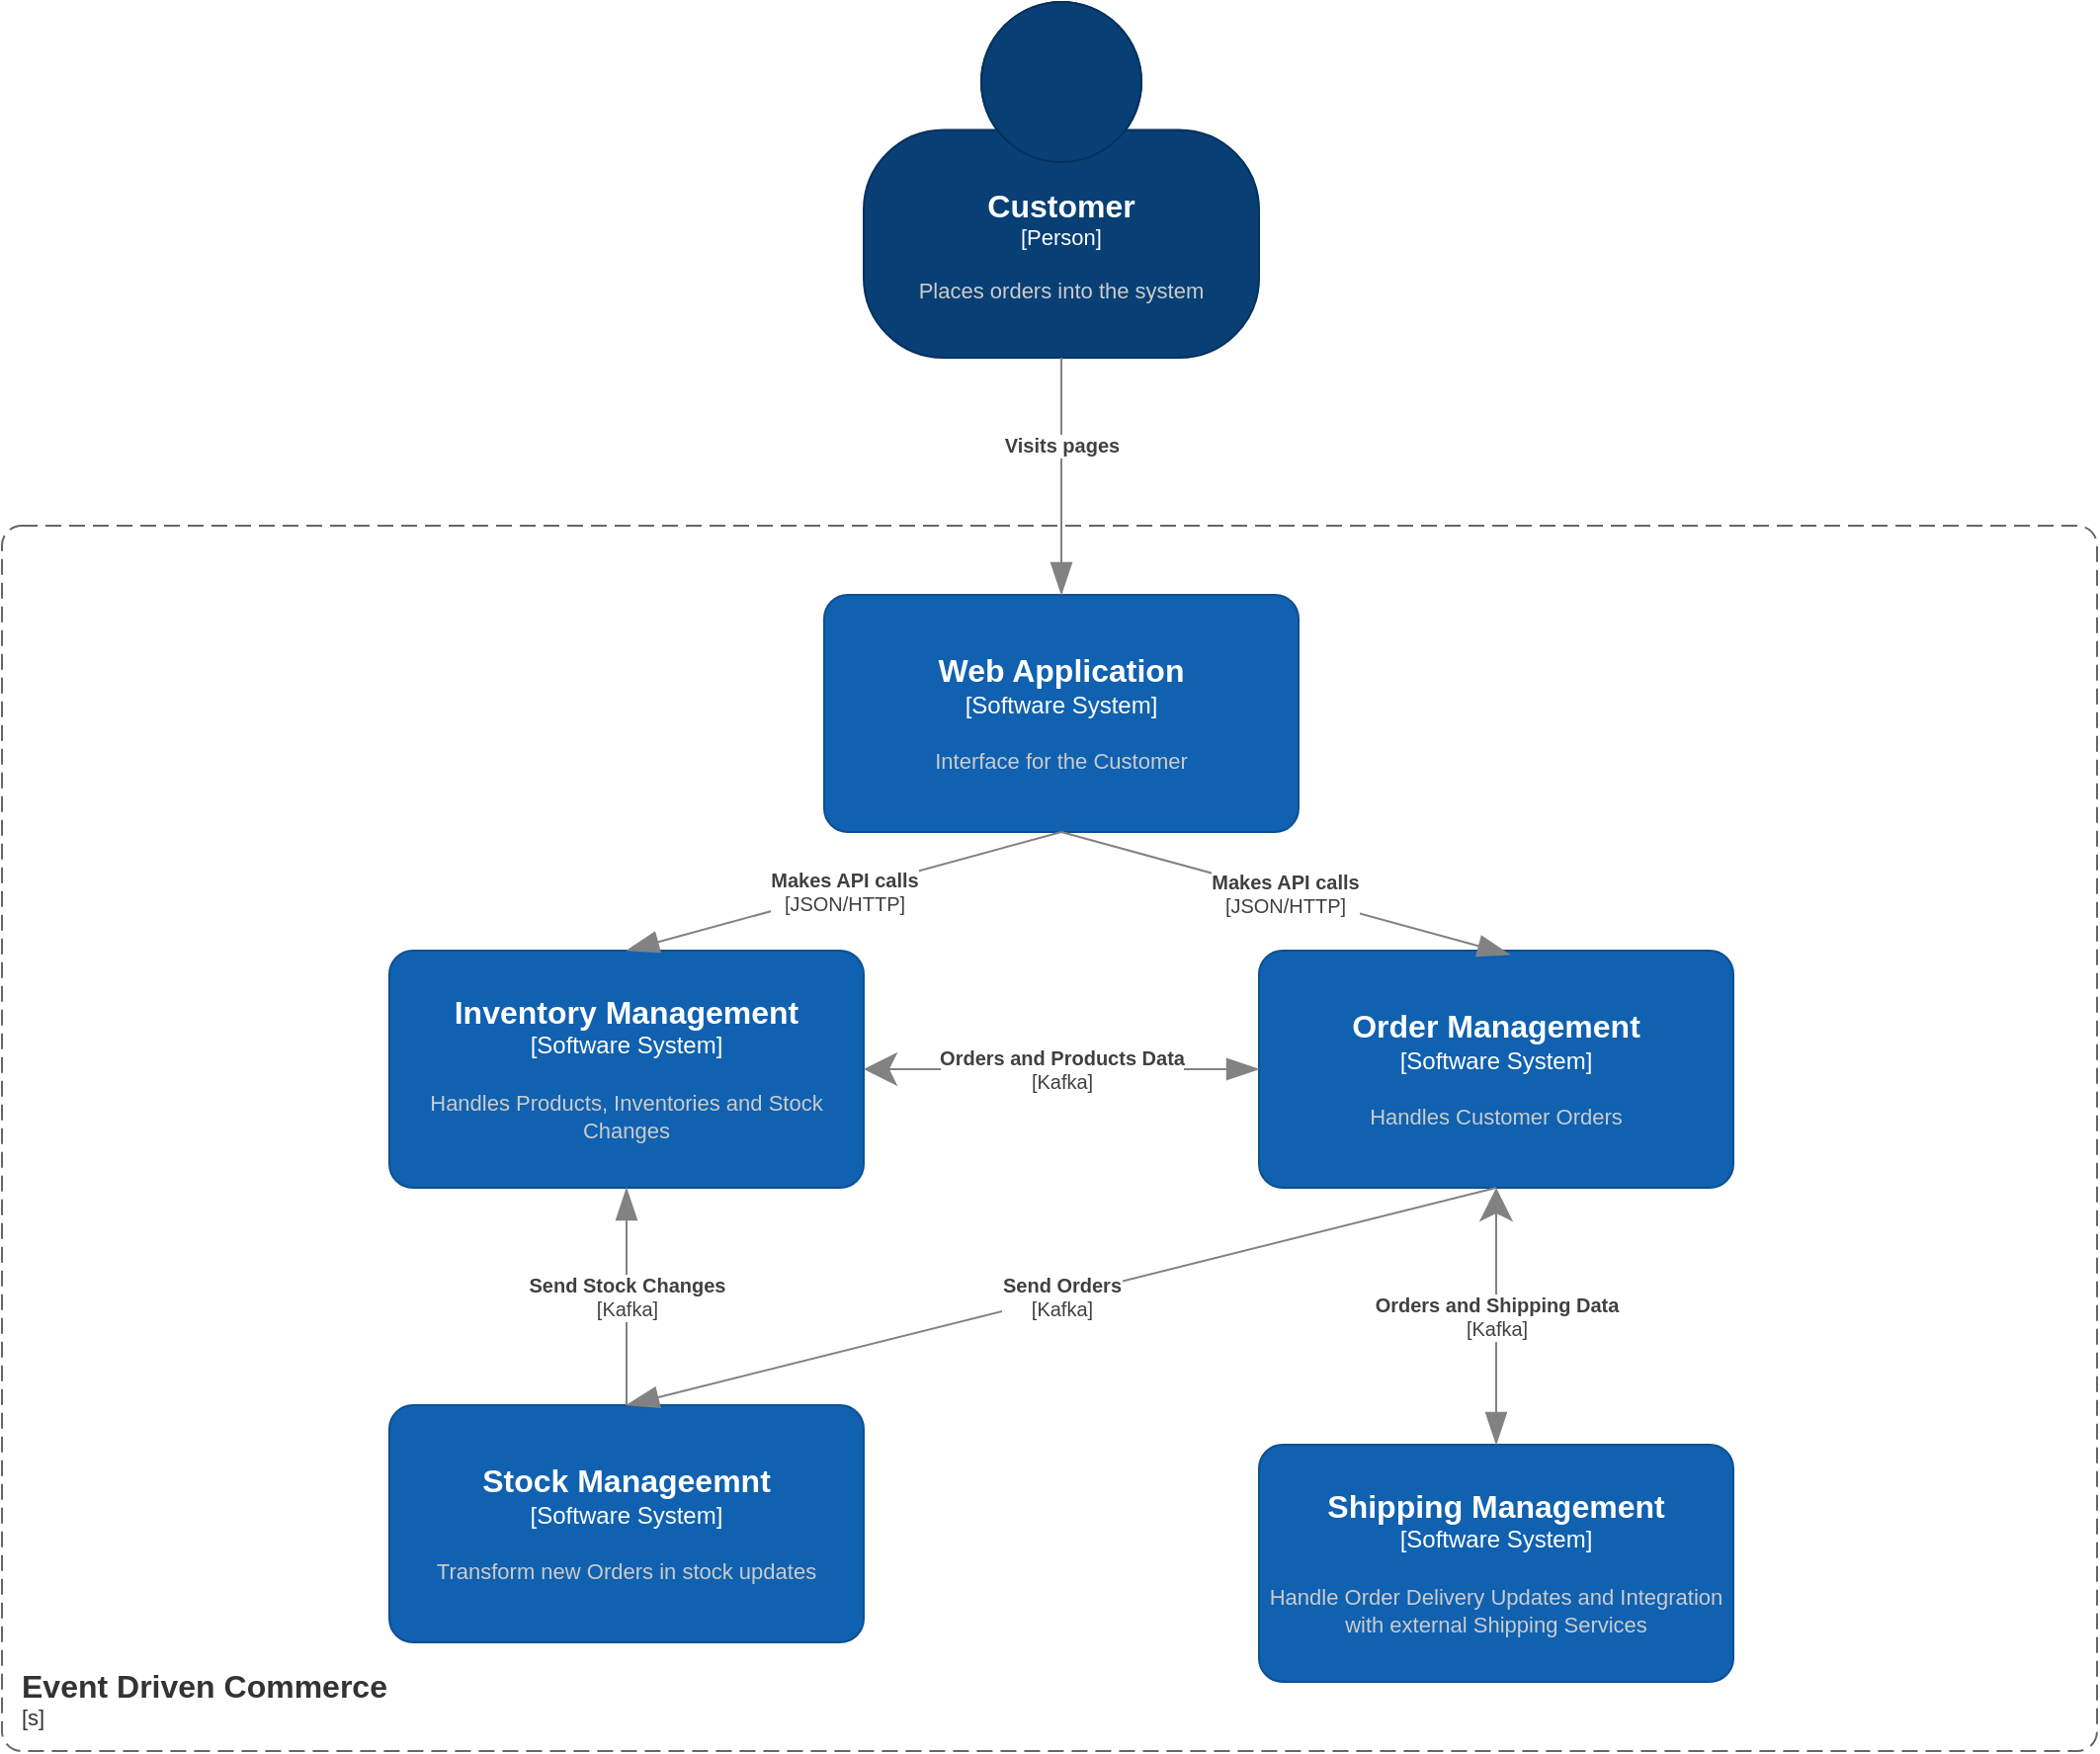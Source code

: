 <mxfile version="20.8.1" type="device" pages="2"><diagram id="pehTIES_-dhNmviYCn38" name="Context"><mxGraphModel dx="2261" dy="754" grid="1" gridSize="10" guides="1" tooltips="1" connect="1" arrows="1" fold="1" page="1" pageScale="1" pageWidth="827" pageHeight="1169" math="0" shadow="0"><root><mxCell id="0"/><mxCell id="1" parent="0"/><object placeholders="1" c4Name="Customer" c4Type="Person" c4Description="Places orders into the system" label="&lt;font style=&quot;font-size: 16px&quot;&gt;&lt;b&gt;%c4Name%&lt;/b&gt;&lt;/font&gt;&lt;div&gt;[%c4Type%]&lt;/div&gt;&lt;br&gt;&lt;div&gt;&lt;font style=&quot;font-size: 11px&quot;&gt;&lt;font color=&quot;#cccccc&quot;&gt;%c4Description%&lt;/font&gt;&lt;/div&gt;" id="57OSXvHiCvBBH5nScqUC-1"><mxCell style="html=1;fontSize=11;dashed=0;whiteSpace=wrap;fillColor=#083F75;strokeColor=#06315C;fontColor=#ffffff;shape=mxgraph.c4.person2;align=center;metaEdit=1;points=[[0.5,0,0],[1,0.5,0],[1,0.75,0],[0.75,1,0],[0.5,1,0],[0.25,1,0],[0,0.75,0],[0,0.5,0]];resizable=0;" parent="1" vertex="1"><mxGeometry x="320" y="10" width="200" height="180" as="geometry"/></mxCell></object><object c4Name="Event Driven Commerce" c4Type="SystemScopeBoundary" label="&lt;font style=&quot;font-size: 16px&quot;&gt;&lt;b&gt;&lt;div style=&quot;text-align: left&quot;&gt;%c4Name%&lt;/div&gt;&lt;/b&gt;&lt;/font&gt;&lt;div style=&quot;text-align: left&quot;&gt;[%c4Application%]&lt;/div&gt;" c4Application="s" placeholders="1" id="57OSXvHiCvBBH5nScqUC-2"><mxCell style="rounded=1;fontSize=11;whiteSpace=wrap;html=1;dashed=1;arcSize=20;fillColor=none;strokeColor=#666666;fontColor=#333333;labelBackgroundColor=none;align=left;verticalAlign=bottom;labelBorderColor=none;spacingTop=0;spacing=10;dashPattern=8 4;metaEdit=1;rotatable=0;perimeter=rectanglePerimeter;noLabel=0;labelPadding=0;allowArrows=0;connectable=0;expand=0;recursiveResize=0;editable=1;pointerEvents=0;absoluteArcSize=1;points=[[0.25,0,0],[0.5,0,0],[0.75,0,0],[1,0.25,0],[1,0.5,0],[1,0.75,0],[0.75,1,0],[0.5,1,0],[0.25,1,0],[0,0.75,0],[0,0.5,0],[0,0.25,0]];" parent="1" vertex="1"><mxGeometry x="-116" y="275" width="1060" height="620" as="geometry"/></mxCell></object><object placeholders="1" c4Name="Web Application" c4Type="Software System" c4Description="Interface for the Customer" label="&lt;font style=&quot;font-size: 16px&quot;&gt;&lt;b&gt;%c4Name%&lt;/b&gt;&lt;/font&gt;&lt;div&gt;[%c4Type%]&lt;/div&gt;&lt;br&gt;&lt;div&gt;&lt;font style=&quot;font-size: 11px&quot;&gt;&lt;font color=&quot;#cccccc&quot;&gt;%c4Description%&lt;/font&gt;&lt;/div&gt;" id="57OSXvHiCvBBH5nScqUC-3"><mxCell style="rounded=1;whiteSpace=wrap;html=1;labelBackgroundColor=none;fillColor=#1061B0;fontColor=#ffffff;align=center;arcSize=10;strokeColor=#0D5091;metaEdit=1;resizable=0;points=[[0.25,0,0],[0.5,0,0],[0.75,0,0],[1,0.25,0],[1,0.5,0],[1,0.75,0],[0.75,1,0],[0.5,1,0],[0.25,1,0],[0,0.75,0],[0,0.5,0],[0,0.25,0]];" parent="1" vertex="1"><mxGeometry x="300" y="310" width="240" height="120" as="geometry"/></mxCell></object><object placeholders="1" c4Type="Relationship" c4Description="Visits pages" label="&lt;div style=&quot;text-align: left&quot;&gt;&lt;div style=&quot;text-align: center&quot;&gt;&lt;b&gt;%c4Description%&lt;/b&gt;&lt;/div&gt;" id="57OSXvHiCvBBH5nScqUC-4"><mxCell style="endArrow=blockThin;html=1;fontSize=10;fontColor=#404040;strokeWidth=1;endFill=1;strokeColor=#828282;elbow=vertical;metaEdit=1;endSize=14;startSize=14;jumpStyle=arc;jumpSize=16;rounded=0;exitX=0.5;exitY=1;exitDx=0;exitDy=0;exitPerimeter=0;entryX=0.5;entryY=0;entryDx=0;entryDy=0;entryPerimeter=0;" parent="1" source="57OSXvHiCvBBH5nScqUC-1" target="57OSXvHiCvBBH5nScqUC-3" edge="1"><mxGeometry x="-0.273" width="240" relative="1" as="geometry"><mxPoint x="700" y="160" as="sourcePoint"/><mxPoint x="940" y="160" as="targetPoint"/><mxPoint as="offset"/></mxGeometry></mxCell></object><object placeholders="1" c4Name="Inventory Management" c4Type="Software System" c4Description="Handles Products, Inventories and Stock Changes" label="&lt;font style=&quot;font-size: 16px&quot;&gt;&lt;b&gt;%c4Name%&lt;/b&gt;&lt;/font&gt;&lt;div&gt;[%c4Type%]&lt;/div&gt;&lt;br&gt;&lt;div&gt;&lt;font style=&quot;font-size: 11px&quot;&gt;&lt;font color=&quot;#cccccc&quot;&gt;%c4Description%&lt;/font&gt;&lt;/div&gt;" id="57OSXvHiCvBBH5nScqUC-5"><mxCell style="rounded=1;whiteSpace=wrap;html=1;labelBackgroundColor=none;fillColor=#1061B0;fontColor=#ffffff;align=center;arcSize=10;strokeColor=#0D5091;metaEdit=1;resizable=0;points=[[0.25,0,0],[0.5,0,0],[0.75,0,0],[1,0.25,0],[1,0.5,0],[1,0.75,0],[0.75,1,0],[0.5,1,0],[0.25,1,0],[0,0.75,0],[0,0.5,0],[0,0.25,0]];" parent="1" vertex="1"><mxGeometry x="80" y="490" width="240" height="120" as="geometry"/></mxCell></object><object placeholders="1" c4Name="Order Management" c4Type="Software System" c4Description="Handles Customer Orders" label="&lt;font style=&quot;font-size: 16px&quot;&gt;&lt;b&gt;%c4Name%&lt;/b&gt;&lt;/font&gt;&lt;div&gt;[%c4Type%]&lt;/div&gt;&lt;br&gt;&lt;div&gt;&lt;font style=&quot;font-size: 11px&quot;&gt;&lt;font color=&quot;#cccccc&quot;&gt;%c4Description%&lt;/font&gt;&lt;/div&gt;" id="57OSXvHiCvBBH5nScqUC-6"><mxCell style="rounded=1;whiteSpace=wrap;html=1;labelBackgroundColor=none;fillColor=#1061B0;fontColor=#ffffff;align=center;arcSize=10;strokeColor=#0D5091;metaEdit=1;resizable=0;points=[[0.25,0,0],[0.5,0,0],[0.75,0,0],[1,0.25,0],[1,0.5,0],[1,0.75,0],[0.75,1,0],[0.5,1,0],[0.25,1,0],[0,0.75,0],[0,0.5,0],[0,0.25,0]];" parent="1" vertex="1"><mxGeometry x="520" y="490" width="240" height="120" as="geometry"/></mxCell></object><object placeholders="1" c4Name="Shipping Management" c4Type="Software System" c4Description="Handle Order Delivery Updates and Integration with external Shipping Services" label="&lt;font style=&quot;font-size: 16px&quot;&gt;&lt;b&gt;%c4Name%&lt;/b&gt;&lt;/font&gt;&lt;div&gt;[%c4Type%]&lt;/div&gt;&lt;br&gt;&lt;div&gt;&lt;font style=&quot;font-size: 11px&quot;&gt;&lt;font color=&quot;#cccccc&quot;&gt;%c4Description%&lt;/font&gt;&lt;/div&gt;" id="57OSXvHiCvBBH5nScqUC-7"><mxCell style="rounded=1;whiteSpace=wrap;html=1;labelBackgroundColor=none;fillColor=#1061B0;fontColor=#ffffff;align=center;arcSize=10;strokeColor=#0D5091;metaEdit=1;resizable=0;points=[[0.25,0,0],[0.5,0,0],[0.75,0,0],[1,0.25,0],[1,0.5,0],[1,0.75,0],[0.75,1,0],[0.5,1,0],[0.25,1,0],[0,0.75,0],[0,0.5,0],[0,0.25,0]];" parent="1" vertex="1"><mxGeometry x="520" y="740" width="240" height="120" as="geometry"/></mxCell></object><object placeholders="1" c4Name="Stock Manageemnt" c4Type="Software System" c4Description="Transform new Orders in stock updates" label="&lt;font style=&quot;font-size: 16px&quot;&gt;&lt;b&gt;%c4Name%&lt;/b&gt;&lt;/font&gt;&lt;div&gt;[%c4Type%]&lt;/div&gt;&lt;br&gt;&lt;div&gt;&lt;font style=&quot;font-size: 11px&quot;&gt;&lt;font color=&quot;#cccccc&quot;&gt;%c4Description%&lt;/font&gt;&lt;/div&gt;" id="57OSXvHiCvBBH5nScqUC-8"><mxCell style="rounded=1;whiteSpace=wrap;html=1;labelBackgroundColor=none;fillColor=#1061B0;fontColor=#ffffff;align=center;arcSize=10;strokeColor=#0D5091;metaEdit=1;resizable=0;points=[[0.25,0,0],[0.5,0,0],[0.75,0,0],[1,0.25,0],[1,0.5,0],[1,0.75,0],[0.75,1,0],[0.5,1,0],[0.25,1,0],[0,0.75,0],[0,0.5,0],[0,0.25,0]];" parent="1" vertex="1"><mxGeometry x="80" y="720" width="240" height="120" as="geometry"/></mxCell></object><object placeholders="1" c4Type="Relationship" c4Technology="JSON/HTTP" c4Description="Makes API calls" label="&lt;div style=&quot;text-align: left&quot;&gt;&lt;div style=&quot;text-align: center&quot;&gt;&lt;b&gt;%c4Description%&lt;/b&gt;&lt;/div&gt;&lt;div style=&quot;text-align: center&quot;&gt;[%c4Technology%]&lt;/div&gt;&lt;/div&gt;" id="57OSXvHiCvBBH5nScqUC-10"><mxCell style="endArrow=blockThin;html=1;fontSize=10;fontColor=#404040;strokeWidth=1;endFill=1;strokeColor=#828282;elbow=vertical;metaEdit=1;endSize=14;startSize=14;jumpStyle=arc;jumpSize=16;rounded=0;exitX=0.5;exitY=1;exitDx=0;exitDy=0;exitPerimeter=0;entryX=0.5;entryY=0;entryDx=0;entryDy=0;entryPerimeter=0;" parent="1" source="57OSXvHiCvBBH5nScqUC-3" target="57OSXvHiCvBBH5nScqUC-5" edge="1"><mxGeometry width="240" relative="1" as="geometry"><mxPoint x="391" y="456" as="sourcePoint"/><mxPoint x="631" y="456" as="targetPoint"/><mxPoint as="offset"/></mxGeometry></mxCell></object><object placeholders="1" c4Type="Relationship" c4Technology="JSON/HTTP" c4Description="Makes API calls" label="&lt;div style=&quot;text-align: left&quot;&gt;&lt;div style=&quot;text-align: center&quot;&gt;&lt;b&gt;%c4Description%&lt;/b&gt;&lt;/div&gt;&lt;div style=&quot;text-align: center&quot;&gt;[%c4Technology%]&lt;/div&gt;&lt;/div&gt;" id="57OSXvHiCvBBH5nScqUC-11"><mxCell style="endArrow=blockThin;html=1;fontSize=10;fontColor=#404040;strokeWidth=1;endFill=1;strokeColor=#828282;elbow=vertical;metaEdit=1;endSize=14;startSize=14;jumpStyle=arc;jumpSize=16;rounded=0;exitX=0.5;exitY=1;exitDx=0;exitDy=0;exitPerimeter=0;entryX=0.529;entryY=0.017;entryDx=0;entryDy=0;entryPerimeter=0;" parent="1" source="57OSXvHiCvBBH5nScqUC-3" target="57OSXvHiCvBBH5nScqUC-6" edge="1"><mxGeometry width="240" relative="1" as="geometry"><mxPoint x="430" y="440" as="sourcePoint"/><mxPoint x="270" y="490" as="targetPoint"/><mxPoint as="offset"/></mxGeometry></mxCell></object><object placeholders="1" c4Type="Relationship" c4Technology="Kafka" c4Description="Orders and Products Data" label="&lt;div style=&quot;text-align: left&quot;&gt;&lt;div style=&quot;text-align: center&quot;&gt;&lt;b&gt;%c4Description%&lt;/b&gt;&lt;/div&gt;&lt;div style=&quot;text-align: center&quot;&gt;[%c4Technology%]&lt;/div&gt;&lt;/div&gt;" id="57OSXvHiCvBBH5nScqUC-12"><mxCell style="endArrow=blockThin;html=1;fontSize=10;fontColor=#404040;strokeWidth=1;endFill=1;strokeColor=#828282;elbow=vertical;metaEdit=1;endSize=14;startSize=14;jumpStyle=arc;jumpSize=16;rounded=0;edgeStyle=orthogonalEdgeStyle;exitX=1;exitY=0.5;exitDx=0;exitDy=0;exitPerimeter=0;entryX=0;entryY=0.5;entryDx=0;entryDy=0;entryPerimeter=0;startArrow=classic;startFill=1;" parent="1" source="57OSXvHiCvBBH5nScqUC-5" target="57OSXvHiCvBBH5nScqUC-6" edge="1"><mxGeometry width="240" relative="1" as="geometry"><mxPoint x="390" y="610" as="sourcePoint"/><mxPoint x="630" y="610" as="targetPoint"/></mxGeometry></mxCell></object><object placeholders="1" c4Type="Relationship" c4Technology="Kafka" c4Description="Send Orders" label="&lt;div style=&quot;text-align: left&quot;&gt;&lt;div style=&quot;text-align: center&quot;&gt;&lt;b&gt;%c4Description%&lt;/b&gt;&lt;/div&gt;&lt;div style=&quot;text-align: center&quot;&gt;[%c4Technology%]&lt;/div&gt;&lt;/div&gt;" id="57OSXvHiCvBBH5nScqUC-15"><mxCell style="endArrow=blockThin;html=1;fontSize=10;fontColor=#404040;strokeWidth=1;endFill=1;strokeColor=#828282;elbow=vertical;metaEdit=1;endSize=14;startSize=14;jumpStyle=arc;jumpSize=16;rounded=0;exitX=0.5;exitY=1;exitDx=0;exitDy=0;exitPerimeter=0;entryX=0.5;entryY=0;entryDx=0;entryDy=0;entryPerimeter=0;" parent="1" source="57OSXvHiCvBBH5nScqUC-6" target="57OSXvHiCvBBH5nScqUC-8" edge="1"><mxGeometry width="240" relative="1" as="geometry"><mxPoint x="650" y="690" as="sourcePoint"/><mxPoint x="410" y="690" as="targetPoint"/></mxGeometry></mxCell></object><object placeholders="1" c4Type="Relationship" c4Technology="Kafka" c4Description="Send Stock Changes" label="&lt;div style=&quot;text-align: left&quot;&gt;&lt;div style=&quot;text-align: center&quot;&gt;&lt;b&gt;%c4Description%&lt;/b&gt;&lt;/div&gt;&lt;div style=&quot;text-align: center&quot;&gt;[%c4Technology%]&lt;/div&gt;&lt;/div&gt;" id="U01FMlJxkrNZYuSHkFQO-1"><mxCell style="endArrow=blockThin;html=1;fontSize=10;fontColor=#404040;strokeWidth=1;endFill=1;strokeColor=#828282;elbow=vertical;metaEdit=1;endSize=14;startSize=14;jumpStyle=arc;jumpSize=16;rounded=0;entryX=0.5;entryY=1;entryDx=0;entryDy=0;entryPerimeter=0;exitX=0.5;exitY=0;exitDx=0;exitDy=0;exitPerimeter=0;" edge="1" parent="1" source="57OSXvHiCvBBH5nScqUC-8" target="57OSXvHiCvBBH5nScqUC-5"><mxGeometry width="240" relative="1" as="geometry"><mxPoint x="230" y="640" as="sourcePoint"/><mxPoint x="210" y="730" as="targetPoint"/></mxGeometry></mxCell></object><object placeholders="1" c4Type="Relationship" c4Technology="Kafka" c4Description="Orders and Shipping Data" label="&lt;div style=&quot;text-align: left&quot;&gt;&lt;div style=&quot;text-align: center&quot;&gt;&lt;b&gt;%c4Description%&lt;/b&gt;&lt;/div&gt;&lt;div style=&quot;text-align: center&quot;&gt;[%c4Technology%]&lt;/div&gt;&lt;/div&gt;" id="U01FMlJxkrNZYuSHkFQO-2"><mxCell style="endArrow=blockThin;html=1;fontSize=10;fontColor=#404040;strokeWidth=1;endFill=1;strokeColor=#828282;elbow=vertical;metaEdit=1;endSize=14;startSize=14;jumpStyle=arc;jumpSize=16;rounded=0;edgeStyle=orthogonalEdgeStyle;exitX=0.5;exitY=1;exitDx=0;exitDy=0;exitPerimeter=0;entryX=0.5;entryY=0;entryDx=0;entryDy=0;entryPerimeter=0;startArrow=classic;startFill=1;" edge="1" parent="1" source="57OSXvHiCvBBH5nScqUC-6" target="57OSXvHiCvBBH5nScqUC-7"><mxGeometry width="240" relative="1" as="geometry"><mxPoint x="330" y="560" as="sourcePoint"/><mxPoint x="530" y="560" as="targetPoint"/></mxGeometry></mxCell></object></root></mxGraphModel></diagram><diagram id="60sXMYwxQzsTr1Hrs6nH" name="Object Analysis"><mxGraphModel dx="1434" dy="754" grid="1" gridSize="10" guides="1" tooltips="1" connect="1" arrows="1" fold="1" page="1" pageScale="1" pageWidth="827" pageHeight="1169" math="0" shadow="0"><root><mxCell id="0"/><mxCell id="1" parent="0"/><mxCell id="LgMRkdx172163ud6S8aN-4" value="Inventory Mgmt" style="shape=umlFrame;whiteSpace=wrap;html=1;width=120;height=30;boundedLbl=1;verticalAlign=middle;align=left;spacingLeft=5;" parent="1" vertex="1"><mxGeometry x="70" y="350" width="510" height="250" as="geometry"/></mxCell><mxCell id="LgMRkdx172163ud6S8aN-1" value="&lt;p style=&quot;margin:0px;margin-top:4px;text-align:center;&quot;&gt;&lt;i&gt;&amp;lt;&amp;lt;Interface&amp;gt;&amp;gt;&lt;/i&gt;&lt;br&gt;&lt;b&gt;Item&lt;/b&gt;&lt;/p&gt;&lt;hr size=&quot;1&quot;&gt;&lt;p style=&quot;margin:0px;margin-left:4px;&quot;&gt;&lt;/p&gt;&lt;p style=&quot;margin:0px;margin-left:4px;&quot;&gt;+ getPrice(): double&lt;/p&gt;&lt;p style=&quot;margin:0px;margin-left:4px;&quot;&gt;+ getTotalAmountAvailable(): int&lt;br&gt;+ isAvailable(): boolean&lt;/p&gt;" style="verticalAlign=top;align=left;overflow=fill;fontSize=12;fontFamily=Helvetica;html=1;" parent="1" vertex="1"><mxGeometry x="190" y="400" width="190" height="100" as="geometry"/></mxCell><mxCell id="LgMRkdx172163ud6S8aN-2" value="InventoryProduct" style="html=1;" parent="1" vertex="1"><mxGeometry x="414" y="535" width="110" height="50" as="geometry"/></mxCell><mxCell id="LgMRkdx172163ud6S8aN-3" value="1" style="endArrow=open;html=1;endSize=12;startArrow=diamondThin;startSize=14;startFill=0;edgeStyle=orthogonalEdgeStyle;align=left;verticalAlign=bottom;rounded=0;entryX=0;entryY=0.5;entryDx=0;entryDy=0;exitX=1;exitY=0.5;exitDx=0;exitDy=0;" parent="1" source="9U5y0j1V_rX_d_HK5dEy-1" target="LgMRkdx172163ud6S8aN-2" edge="1"><mxGeometry x="-1" y="3" relative="1" as="geometry"><mxPoint x="310" y="450" as="sourcePoint"/><mxPoint x="510" y="530" as="targetPoint"/></mxGeometry></mxCell><mxCell id="9U5y0j1V_rX_d_HK5dEy-1" value="Product" style="html=1;" parent="1" vertex="1"><mxGeometry x="230" y="535" width="110" height="50" as="geometry"/></mxCell><mxCell id="9U5y0j1V_rX_d_HK5dEy-2" value="" style="endArrow=block;dashed=1;endFill=0;endSize=12;html=1;rounded=0;exitX=0.5;exitY=1;exitDx=0;exitDy=0;entryX=0.5;entryY=0;entryDx=0;entryDy=0;" parent="1" source="LgMRkdx172163ud6S8aN-1" target="9U5y0j1V_rX_d_HK5dEy-1" edge="1"><mxGeometry width="160" relative="1" as="geometry"><mxPoint x="350" y="520" as="sourcePoint"/><mxPoint x="510" y="520" as="targetPoint"/></mxGeometry></mxCell><mxCell id="SdJxonZYnGiUIoItuiz2-1" value="Inventory" style="html=1;" parent="1" vertex="1"><mxGeometry x="414" y="410" width="110" height="50" as="geometry"/></mxCell><mxCell id="SdJxonZYnGiUIoItuiz2-2" value="Order Mgmt" style="shape=umlFrame;whiteSpace=wrap;html=1;width=120;height=30;boundedLbl=1;verticalAlign=middle;align=left;spacingLeft=5;" parent="1" vertex="1"><mxGeometry x="610" y="350" width="610" height="250" as="geometry"/></mxCell><mxCell id="SdJxonZYnGiUIoItuiz2-3" value="Order" style="html=1;" parent="1" vertex="1"><mxGeometry x="800" y="400" width="110" height="50" as="geometry"/></mxCell><mxCell id="SdJxonZYnGiUIoItuiz2-4" value="Item" style="html=1;" parent="1" vertex="1"><mxGeometry x="1060" y="400" width="110" height="50" as="geometry"/></mxCell><mxCell id="JvCZIna6Cvj6csTq0iBe-1" value="Payment" style="html=1;" parent="1" vertex="1"><mxGeometry x="800" y="510" width="110" height="50" as="geometry"/></mxCell><mxCell id="JvCZIna6Cvj6csTq0iBe-2" value="Delivery" style="html=1;" parent="1" vertex="1"><mxGeometry x="1060" y="500" width="110" height="50" as="geometry"/></mxCell><mxCell id="JvCZIna6Cvj6csTq0iBe-3" value="1" style="endArrow=open;html=1;endSize=12;startArrow=diamondThin;startSize=14;startFill=0;edgeStyle=orthogonalEdgeStyle;align=left;verticalAlign=bottom;rounded=0;entryX=0;entryY=0.5;entryDx=0;entryDy=0;exitX=1;exitY=0.5;exitDx=0;exitDy=0;" parent="1" source="SdJxonZYnGiUIoItuiz2-3" target="SdJxonZYnGiUIoItuiz2-4" edge="1"><mxGeometry x="-1" y="3" relative="1" as="geometry"><mxPoint x="916" y="434.5" as="sourcePoint"/><mxPoint x="1060" y="434.5" as="targetPoint"/></mxGeometry></mxCell><mxCell id="JvCZIna6Cvj6csTq0iBe-4" value="1" style="endArrow=open;html=1;endSize=12;startArrow=diamondThin;startSize=14;startFill=0;align=left;verticalAlign=bottom;rounded=0;entryX=0;entryY=0.5;entryDx=0;entryDy=0;exitX=0.5;exitY=1;exitDx=0;exitDy=0;" parent="1" source="SdJxonZYnGiUIoItuiz2-3" target="JvCZIna6Cvj6csTq0iBe-2" edge="1"><mxGeometry x="-1" y="3" relative="1" as="geometry"><mxPoint x="940" y="535.5" as="sourcePoint"/><mxPoint x="1090" y="535" as="targetPoint"/></mxGeometry></mxCell><mxCell id="JvCZIna6Cvj6csTq0iBe-5" value="1" style="endArrow=open;html=1;endSize=12;startArrow=diamondThin;startSize=14;startFill=0;align=left;verticalAlign=bottom;rounded=0;entryX=0.5;entryY=0;entryDx=0;entryDy=0;" parent="1" target="JvCZIna6Cvj6csTq0iBe-1" edge="1"><mxGeometry x="-1" y="3" relative="1" as="geometry"><mxPoint x="855" y="450" as="sourcePoint"/><mxPoint x="1070" y="535" as="targetPoint"/></mxGeometry></mxCell><mxCell id="JvCZIna6Cvj6csTq0iBe-6" value="Customer" style="html=1;" parent="1" vertex="1"><mxGeometry x="630" y="400" width="110" height="50" as="geometry"/></mxCell><mxCell id="JvCZIna6Cvj6csTq0iBe-7" value="1" style="endArrow=open;html=1;endSize=12;startArrow=diamondThin;startSize=14;startFill=0;edgeStyle=orthogonalEdgeStyle;align=left;verticalAlign=bottom;rounded=0;entryX=1;entryY=0.5;entryDx=0;entryDy=0;exitX=0;exitY=0.5;exitDx=0;exitDy=0;" parent="1" source="SdJxonZYnGiUIoItuiz2-3" target="JvCZIna6Cvj6csTq0iBe-6" edge="1"><mxGeometry x="-1" y="3" relative="1" as="geometry"><mxPoint x="630" y="499" as="sourcePoint"/><mxPoint x="780" y="499" as="targetPoint"/></mxGeometry></mxCell><mxCell id="JvCZIna6Cvj6csTq0iBe-8" value="Destination" style="html=1;" parent="1" vertex="1"><mxGeometry x="630" y="510" width="110" height="50" as="geometry"/></mxCell><mxCell id="JvCZIna6Cvj6csTq0iBe-9" value="1" style="endArrow=open;html=1;endSize=12;startArrow=diamondThin;startSize=14;startFill=0;align=left;verticalAlign=bottom;rounded=0;entryX=1;entryY=0;entryDx=0;entryDy=0;exitX=0;exitY=1;exitDx=0;exitDy=0;" parent="1" source="SdJxonZYnGiUIoItuiz2-3" target="JvCZIna6Cvj6csTq0iBe-8" edge="1"><mxGeometry x="-1" y="3" relative="1" as="geometry"><mxPoint x="810" y="435" as="sourcePoint"/><mxPoint x="750" y="435" as="targetPoint"/></mxGeometry></mxCell><mxCell id="nxWmjPO8keJACF2RM_zE-1" value="StockChangeEvent" style="html=1;" vertex="1" parent="1"><mxGeometry x="100" y="535" width="110" height="50" as="geometry"/></mxCell><mxCell id="nxWmjPO8keJACF2RM_zE-2" value="Stock Mgmt" style="shape=umlFrame;whiteSpace=wrap;html=1;width=120;height=30;boundedLbl=1;verticalAlign=middle;align=left;spacingLeft=5;" vertex="1" parent="1"><mxGeometry x="70" y="630" width="510" height="250" as="geometry"/></mxCell><mxCell id="ljjRb96JCO6x6J0GBAQ6-1" value="StockChange" style="html=1;" vertex="1" parent="1"><mxGeometry x="270" y="740" width="110" height="50" as="geometry"/></mxCell><mxCell id="ljjRb96JCO6x6J0GBAQ6-2" value="Shipping Mgmt" style="shape=umlFrame;whiteSpace=wrap;html=1;width=120;height=30;boundedLbl=1;verticalAlign=middle;align=left;spacingLeft=5;" vertex="1" parent="1"><mxGeometry x="610" y="630" width="610" height="250" as="geometry"/></mxCell><mxCell id="ljjRb96JCO6x6J0GBAQ6-3" value="Shipping" style="html=1;" vertex="1" parent="1"><mxGeometry x="800" y="730" width="110" height="50" as="geometry"/></mxCell></root></mxGraphModel></diagram></mxfile>